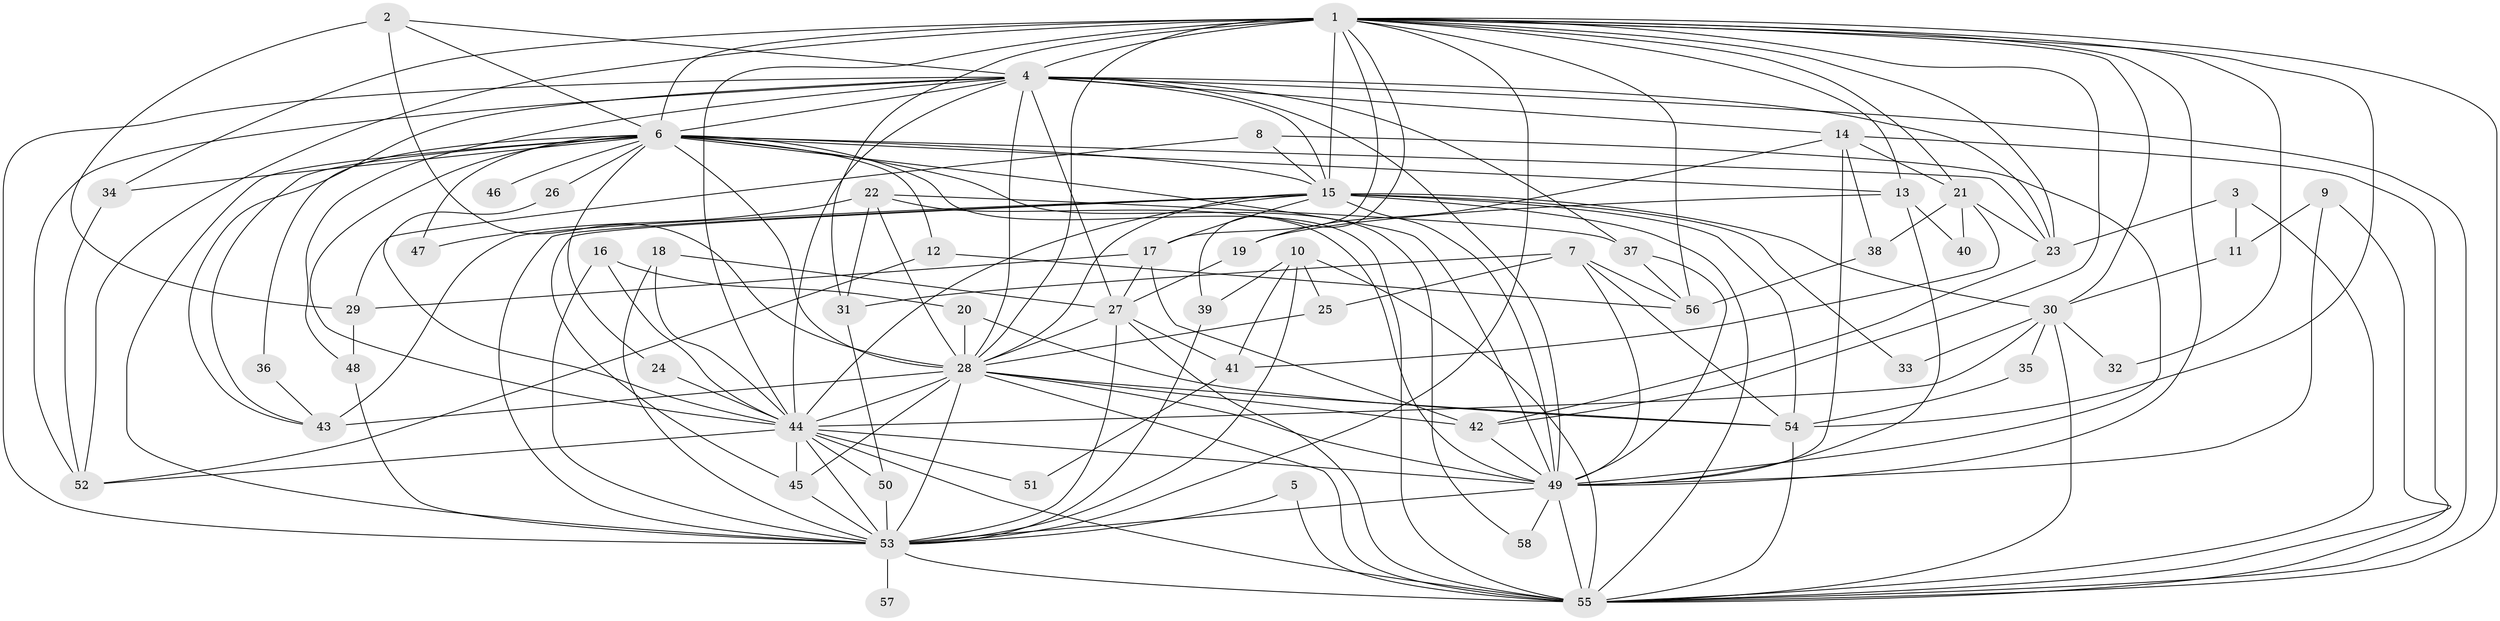 // original degree distribution, {21: 0.008620689655172414, 22: 0.017241379310344827, 25: 0.008620689655172414, 23: 0.017241379310344827, 20: 0.008620689655172414, 18: 0.008620689655172414, 19: 0.008620689655172414, 14: 0.008620689655172414, 4: 0.06896551724137931, 2: 0.4827586206896552, 3: 0.2413793103448276, 5: 0.06896551724137931, 6: 0.034482758620689655, 8: 0.008620689655172414, 7: 0.008620689655172414}
// Generated by graph-tools (version 1.1) at 2025/01/03/09/25 03:01:30]
// undirected, 58 vertices, 168 edges
graph export_dot {
graph [start="1"]
  node [color=gray90,style=filled];
  1;
  2;
  3;
  4;
  5;
  6;
  7;
  8;
  9;
  10;
  11;
  12;
  13;
  14;
  15;
  16;
  17;
  18;
  19;
  20;
  21;
  22;
  23;
  24;
  25;
  26;
  27;
  28;
  29;
  30;
  31;
  32;
  33;
  34;
  35;
  36;
  37;
  38;
  39;
  40;
  41;
  42;
  43;
  44;
  45;
  46;
  47;
  48;
  49;
  50;
  51;
  52;
  53;
  54;
  55;
  56;
  57;
  58;
  1 -- 4 [weight=2.0];
  1 -- 6 [weight=3.0];
  1 -- 13 [weight=1.0];
  1 -- 15 [weight=4.0];
  1 -- 17 [weight=1.0];
  1 -- 21 [weight=1.0];
  1 -- 23 [weight=1.0];
  1 -- 28 [weight=2.0];
  1 -- 30 [weight=1.0];
  1 -- 31 [weight=1.0];
  1 -- 32 [weight=1.0];
  1 -- 34 [weight=2.0];
  1 -- 39 [weight=1.0];
  1 -- 42 [weight=1.0];
  1 -- 44 [weight=2.0];
  1 -- 49 [weight=2.0];
  1 -- 52 [weight=1.0];
  1 -- 53 [weight=2.0];
  1 -- 54 [weight=1.0];
  1 -- 55 [weight=2.0];
  1 -- 56 [weight=1.0];
  2 -- 4 [weight=1.0];
  2 -- 6 [weight=1.0];
  2 -- 28 [weight=2.0];
  2 -- 29 [weight=1.0];
  3 -- 11 [weight=1.0];
  3 -- 23 [weight=1.0];
  3 -- 55 [weight=1.0];
  4 -- 6 [weight=1.0];
  4 -- 14 [weight=1.0];
  4 -- 15 [weight=1.0];
  4 -- 23 [weight=1.0];
  4 -- 27 [weight=1.0];
  4 -- 28 [weight=1.0];
  4 -- 37 [weight=1.0];
  4 -- 43 [weight=1.0];
  4 -- 44 [weight=1.0];
  4 -- 48 [weight=1.0];
  4 -- 49 [weight=2.0];
  4 -- 52 [weight=1.0];
  4 -- 53 [weight=2.0];
  4 -- 55 [weight=1.0];
  5 -- 53 [weight=1.0];
  5 -- 55 [weight=1.0];
  6 -- 12 [weight=1.0];
  6 -- 13 [weight=1.0];
  6 -- 15 [weight=1.0];
  6 -- 23 [weight=1.0];
  6 -- 24 [weight=1.0];
  6 -- 26 [weight=2.0];
  6 -- 28 [weight=1.0];
  6 -- 34 [weight=1.0];
  6 -- 36 [weight=1.0];
  6 -- 43 [weight=1.0];
  6 -- 44 [weight=1.0];
  6 -- 46 [weight=1.0];
  6 -- 47 [weight=1.0];
  6 -- 49 [weight=2.0];
  6 -- 53 [weight=1.0];
  6 -- 55 [weight=1.0];
  6 -- 58 [weight=1.0];
  7 -- 25 [weight=1.0];
  7 -- 31 [weight=1.0];
  7 -- 49 [weight=1.0];
  7 -- 54 [weight=1.0];
  7 -- 56 [weight=1.0];
  8 -- 15 [weight=1.0];
  8 -- 29 [weight=1.0];
  8 -- 49 [weight=1.0];
  9 -- 11 [weight=1.0];
  9 -- 49 [weight=1.0];
  9 -- 55 [weight=1.0];
  10 -- 25 [weight=1.0];
  10 -- 39 [weight=1.0];
  10 -- 41 [weight=1.0];
  10 -- 53 [weight=1.0];
  10 -- 55 [weight=1.0];
  11 -- 30 [weight=1.0];
  12 -- 52 [weight=1.0];
  12 -- 56 [weight=1.0];
  13 -- 19 [weight=1.0];
  13 -- 40 [weight=1.0];
  13 -- 49 [weight=1.0];
  14 -- 19 [weight=1.0];
  14 -- 21 [weight=1.0];
  14 -- 38 [weight=1.0];
  14 -- 49 [weight=1.0];
  14 -- 55 [weight=1.0];
  15 -- 17 [weight=1.0];
  15 -- 28 [weight=2.0];
  15 -- 30 [weight=1.0];
  15 -- 33 [weight=1.0];
  15 -- 43 [weight=1.0];
  15 -- 44 [weight=1.0];
  15 -- 45 [weight=1.0];
  15 -- 49 [weight=1.0];
  15 -- 53 [weight=1.0];
  15 -- 54 [weight=1.0];
  15 -- 55 [weight=1.0];
  16 -- 20 [weight=1.0];
  16 -- 44 [weight=2.0];
  16 -- 53 [weight=1.0];
  17 -- 27 [weight=1.0];
  17 -- 29 [weight=1.0];
  17 -- 42 [weight=1.0];
  18 -- 27 [weight=1.0];
  18 -- 44 [weight=1.0];
  18 -- 53 [weight=1.0];
  19 -- 27 [weight=1.0];
  20 -- 28 [weight=1.0];
  20 -- 54 [weight=1.0];
  21 -- 23 [weight=1.0];
  21 -- 38 [weight=1.0];
  21 -- 40 [weight=1.0];
  21 -- 41 [weight=1.0];
  22 -- 28 [weight=2.0];
  22 -- 31 [weight=1.0];
  22 -- 37 [weight=1.0];
  22 -- 47 [weight=1.0];
  22 -- 49 [weight=1.0];
  23 -- 42 [weight=1.0];
  24 -- 44 [weight=1.0];
  25 -- 28 [weight=1.0];
  26 -- 44 [weight=1.0];
  27 -- 28 [weight=1.0];
  27 -- 41 [weight=1.0];
  27 -- 53 [weight=1.0];
  27 -- 55 [weight=1.0];
  28 -- 42 [weight=1.0];
  28 -- 43 [weight=2.0];
  28 -- 44 [weight=1.0];
  28 -- 45 [weight=1.0];
  28 -- 49 [weight=1.0];
  28 -- 53 [weight=2.0];
  28 -- 54 [weight=1.0];
  28 -- 55 [weight=1.0];
  29 -- 48 [weight=1.0];
  30 -- 32 [weight=1.0];
  30 -- 33 [weight=1.0];
  30 -- 35 [weight=1.0];
  30 -- 44 [weight=1.0];
  30 -- 55 [weight=1.0];
  31 -- 50 [weight=1.0];
  34 -- 52 [weight=1.0];
  35 -- 54 [weight=1.0];
  36 -- 43 [weight=1.0];
  37 -- 49 [weight=1.0];
  37 -- 56 [weight=1.0];
  38 -- 56 [weight=1.0];
  39 -- 53 [weight=1.0];
  41 -- 51 [weight=1.0];
  42 -- 49 [weight=1.0];
  44 -- 45 [weight=1.0];
  44 -- 49 [weight=1.0];
  44 -- 50 [weight=1.0];
  44 -- 51 [weight=1.0];
  44 -- 52 [weight=1.0];
  44 -- 53 [weight=1.0];
  44 -- 55 [weight=2.0];
  45 -- 53 [weight=1.0];
  48 -- 53 [weight=1.0];
  49 -- 53 [weight=1.0];
  49 -- 55 [weight=3.0];
  49 -- 58 [weight=2.0];
  50 -- 53 [weight=1.0];
  53 -- 55 [weight=1.0];
  53 -- 57 [weight=1.0];
  54 -- 55 [weight=1.0];
}
